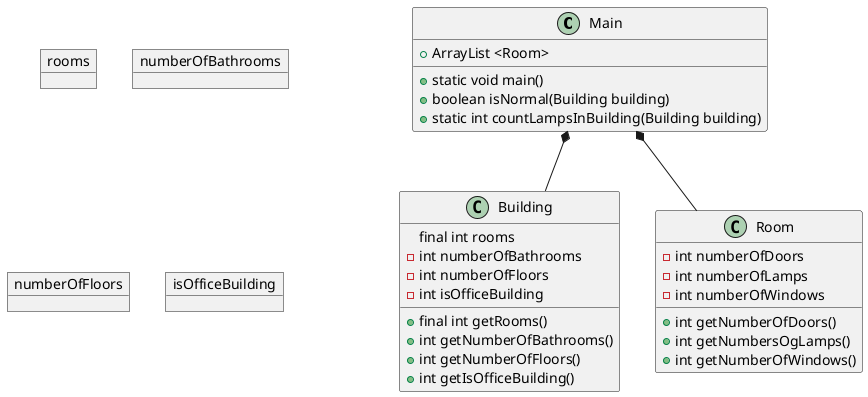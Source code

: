 @startuml
'https://plantuml.com/object-diagram
class Main
class Building
class Room


object rooms
object numberOfBathrooms
object numberOfFloors
object isOfficeBuilding

Main *-- Building
Main *-- Room
Main : + static void main()
Main : + ArrayList <Room>
Main : + boolean isNormal(Building building)
Main : + static int countLampsInBuilding(Building building)

Building :   final int rooms
Building : - int numberOfBathrooms
Building : - int numberOfFloors
Building : - int isOfficeBuilding
Building : + final int getRooms()
Building : + int getNumberOfBathrooms()
Building : + int getNumberOfFloors()
Building : + int getIsOfficeBuilding()


Room : - int numberOfDoors
Room : - int numberOfLamps
Room : - int numberOfWindows
Room : + int getNumberOfDoors()
Room : + int getNumbersOgLamps()
Room : + int getNumberOfWindows()











@enduml
